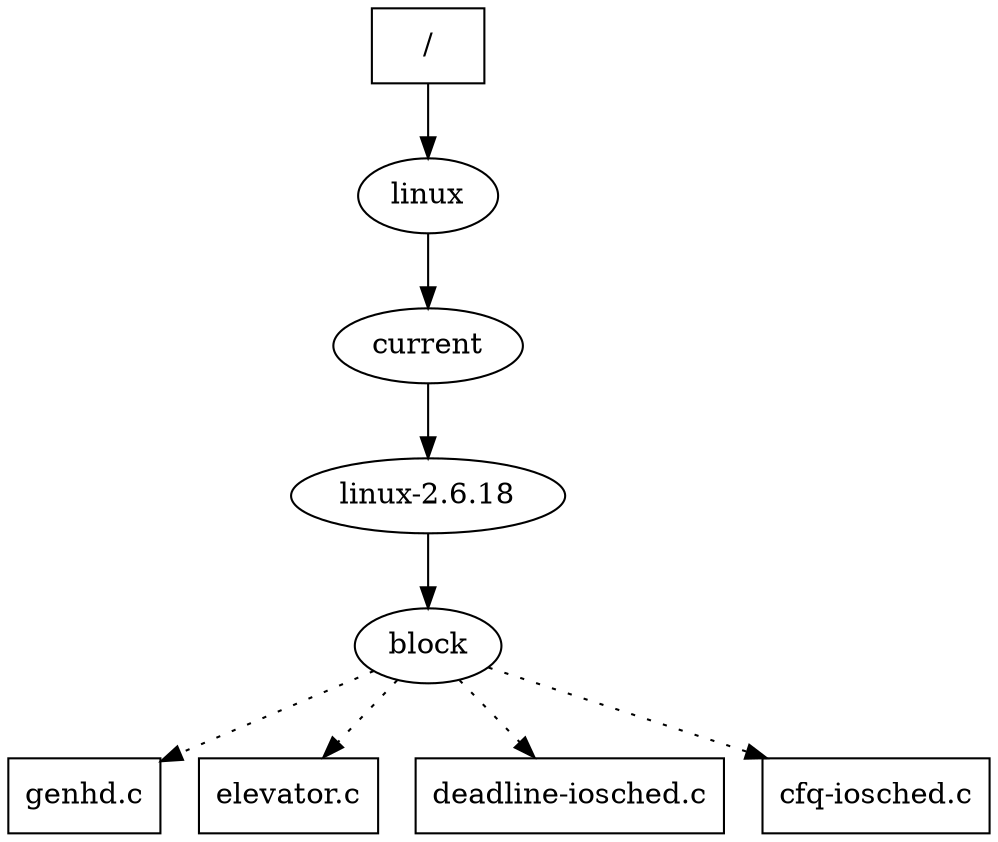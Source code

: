 /* Envoy connection bytecounts and claim trees
 * Host: druid-0.xeno.cl.cam.ac.uk:9922
 * Time: Sat Dec 30 16:12:01 2006
 */

/* Connections:
 *   druid-0.xeno.cl.cam.ac.uk:39956 CLIENT_IN:
 *     messages/bytes in     : 4451/69193
 *     messages/bytes out    : 4451/172034
 *     new messages/bytes in : 1170/18138
 *     new messages/bytes out: 1170/45096
 *   moonraider-0.xeno.cl.cam.ac.uk:9923 STORAGE_OUT:
 *     messages/bytes in     : 20/249675
 *     messages/bytes out    : 20/504
 *     new messages/bytes in : 2/65558
 *     new messages/bytes out: 2/62
 *   skiing-0.xeno.cl.cam.ac.uk:9923 STORAGE_OUT:
 *     messages/bytes in     : 24/175042
 *     messages/bytes out    : 24/628
 *     new messages/bytes in : 6/56009
 *     new messages/bytes out: 6/186
 *   druid-1.xeno.cl.cam.ac.uk:40468 CLIENT_IN:
 *     messages/bytes in     : 4/80
 *     messages/bytes out    : 4/223
 *     new messages/bytes in : 0/0
 *     new messages/bytes out: 0/0
 *   skiing-0.xeno.cl.cam.ac.uk:9922 ENVOY_IN:
 *     messages/bytes in     : 3285/97845
 *     messages/bytes out    : 3285/148105
 *     new messages/bytes in : 590/19650
 *     new messages/bytes out: 590/26474
 *   moonraider-0.xeno.cl.cam.ac.uk:9922 ENVOY_IN:
 *     messages/bytes in     : 4166/116100
 *     messages/bytes out    : 4165/188523
 *     new messages/bytes in : 1115/31133
 *     new messages/bytes out: 1114/50488
 *   skiing-0.xeno.cl.cam.ac.uk:9922 ENVOY_OUT:
 *     messages/bytes in     : 5/53
 *     messages/bytes out    : 5/484
 *     new messages/bytes in : 0/0
 *     new messages/bytes out: 0/0
 *   moonraider-0.xeno.cl.cam.ac.uk:9922 ENVOY_OUT:
 *     messages/bytes in     : 3/39
 *     messages/bytes out    : 3/188
 */

/* lease root is / */
digraph _ {
  _ [shape=box];
  _linux_current_linux_2_6_18_block_genhd_c [shape=box,label="genhd.c"];
  _linux_current_linux_2_6_18_block -> _linux_current_linux_2_6_18_block_genhd_c [style=dotted];
  _linux_current_linux_2_6_18_block_elevator_c [shape=box,label="elevator.c"];
  _linux_current_linux_2_6_18_block -> _linux_current_linux_2_6_18_block_elevator_c [style=dotted];
  _linux_current_linux_2_6_18_block_deadline_iosched_c [shape=box,label="deadline-iosched.c"];
  _linux_current_linux_2_6_18_block -> _linux_current_linux_2_6_18_block_deadline_iosched_c [style=dotted];
  _linux_current_linux_2_6_18_block_cfq_iosched_c [shape=box,label="cfq-iosched.c"];
  _linux_current_linux_2_6_18_block -> _linux_current_linux_2_6_18_block_cfq_iosched_c [style=dotted];
  _ [label="/"];
  _ -> _linux;
  _linux [label="linux"];
  _linux -> _linux_current;
  _linux_current [label="current"];
  _linux_current -> _linux_current_linux_2_6_18;
  _linux_current_linux_2_6_18 [label="linux-2.6.18"];
  _linux_current_linux_2_6_18 -> _linux_current_linux_2_6_18_block;
  _linux_current_linux_2_6_18_block [label="block"];
}
